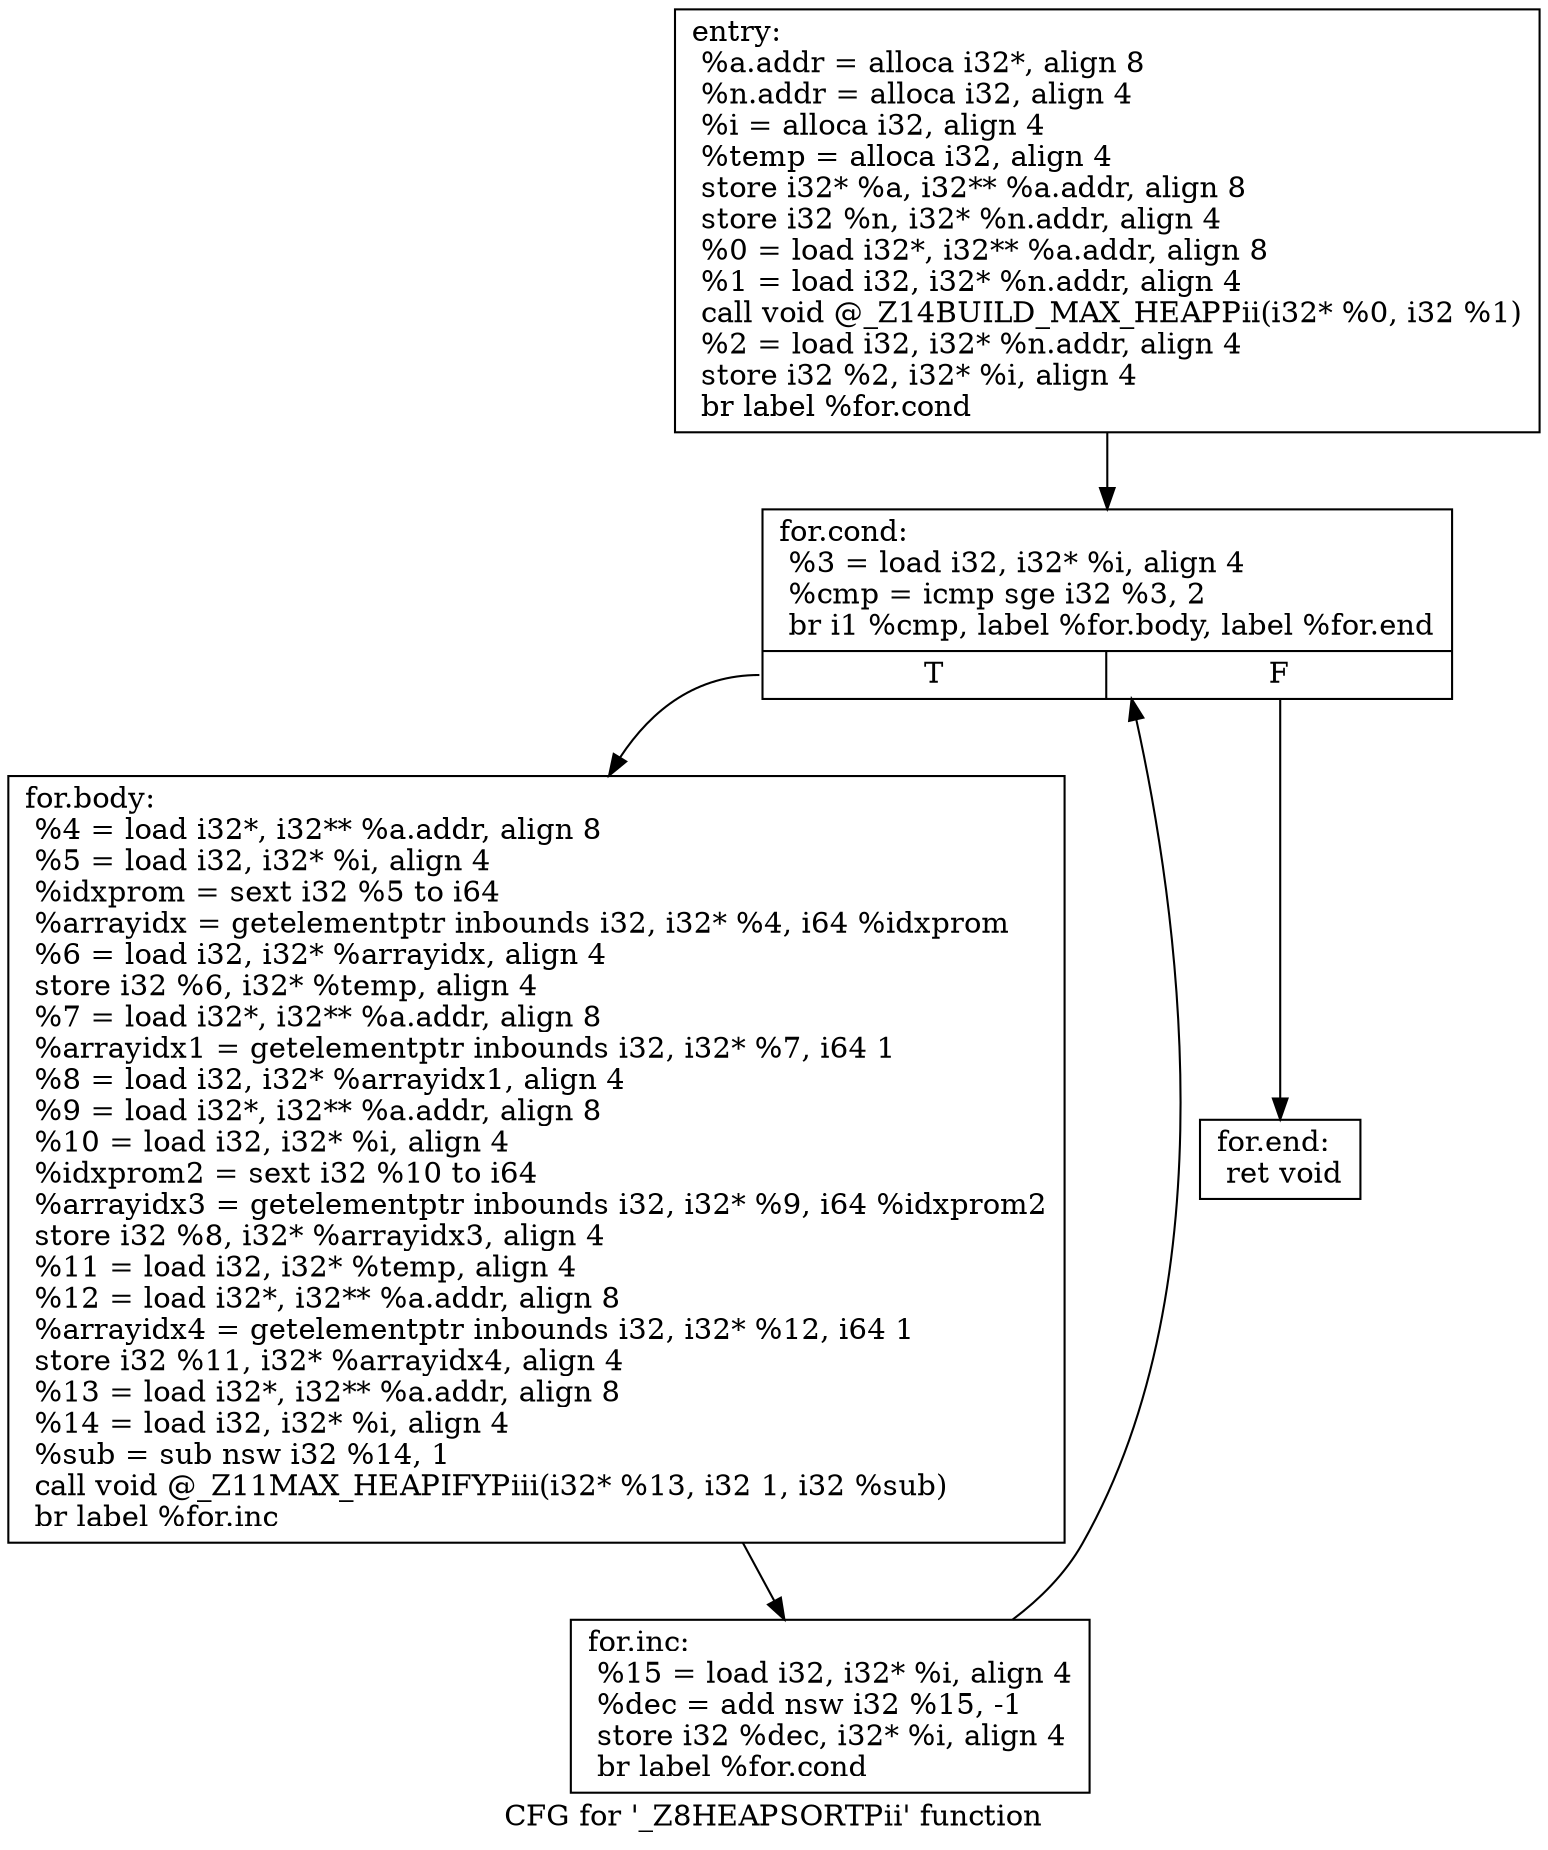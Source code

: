 digraph "CFG for '_Z8HEAPSORTPii' function" {
	label="CFG for '_Z8HEAPSORTPii' function";

	Node0x6b3b820 [shape=record,label="{entry:\l  %a.addr = alloca i32*, align 8\l  %n.addr = alloca i32, align 4\l  %i = alloca i32, align 4\l  %temp = alloca i32, align 4\l  store i32* %a, i32** %a.addr, align 8\l  store i32 %n, i32* %n.addr, align 4\l  %0 = load i32*, i32** %a.addr, align 8\l  %1 = load i32, i32* %n.addr, align 4\l  call void @_Z14BUILD_MAX_HEAPPii(i32* %0, i32 %1)\l  %2 = load i32, i32* %n.addr, align 4\l  store i32 %2, i32* %i, align 4\l  br label %for.cond\l}"];
	Node0x6b3b820 -> Node0x6b3be40;
	Node0x6b3be40 [shape=record,label="{for.cond:                                         \l  %3 = load i32, i32* %i, align 4\l  %cmp = icmp sge i32 %3, 2\l  br i1 %cmp, label %for.body, label %for.end\l|{<s0>T|<s1>F}}"];
	Node0x6b3be40:s0 -> Node0x6b3bff0;
	Node0x6b3be40:s1 -> Node0x6b3c0d0;
	Node0x6b3bff0 [shape=record,label="{for.body:                                         \l  %4 = load i32*, i32** %a.addr, align 8\l  %5 = load i32, i32* %i, align 4\l  %idxprom = sext i32 %5 to i64\l  %arrayidx = getelementptr inbounds i32, i32* %4, i64 %idxprom\l  %6 = load i32, i32* %arrayidx, align 4\l  store i32 %6, i32* %temp, align 4\l  %7 = load i32*, i32** %a.addr, align 8\l  %arrayidx1 = getelementptr inbounds i32, i32* %7, i64 1\l  %8 = load i32, i32* %arrayidx1, align 4\l  %9 = load i32*, i32** %a.addr, align 8\l  %10 = load i32, i32* %i, align 4\l  %idxprom2 = sext i32 %10 to i64\l  %arrayidx3 = getelementptr inbounds i32, i32* %9, i64 %idxprom2\l  store i32 %8, i32* %arrayidx3, align 4\l  %11 = load i32, i32* %temp, align 4\l  %12 = load i32*, i32** %a.addr, align 8\l  %arrayidx4 = getelementptr inbounds i32, i32* %12, i64 1\l  store i32 %11, i32* %arrayidx4, align 4\l  %13 = load i32*, i32** %a.addr, align 8\l  %14 = load i32, i32* %i, align 4\l  %sub = sub nsw i32 %14, 1\l  call void @_Z11MAX_HEAPIFYPiii(i32* %13, i32 1, i32 %sub)\l  br label %for.inc\l}"];
	Node0x6b3bff0 -> Node0x6b3ce60;
	Node0x6b3ce60 [shape=record,label="{for.inc:                                          \l  %15 = load i32, i32* %i, align 4\l  %dec = add nsw i32 %15, -1\l  store i32 %dec, i32* %i, align 4\l  br label %for.cond\l}"];
	Node0x6b3ce60 -> Node0x6b3be40;
	Node0x6b3c0d0 [shape=record,label="{for.end:                                          \l  ret void\l}"];
}

